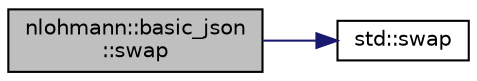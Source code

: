 digraph "nlohmann::basic_json::swap"
{
  edge [fontname="Helvetica",fontsize="10",labelfontname="Helvetica",labelfontsize="10"];
  node [fontname="Helvetica",fontsize="10",shape=record];
  rankdir="LR";
  Node268 [label="nlohmann::basic_json\l::swap",height=0.2,width=0.4,color="black", fillcolor="grey75", style="filled", fontcolor="black"];
  Node268 -> Node269 [color="midnightblue",fontsize="10",style="solid",fontname="Helvetica"];
  Node269 [label="std::swap",height=0.2,width=0.4,color="black", fillcolor="white", style="filled",URL="$namespacestd.html#a907191b7578e209391ce938e3b2afdf7",tooltip="exchanges the values of two JSON objects "];
}
